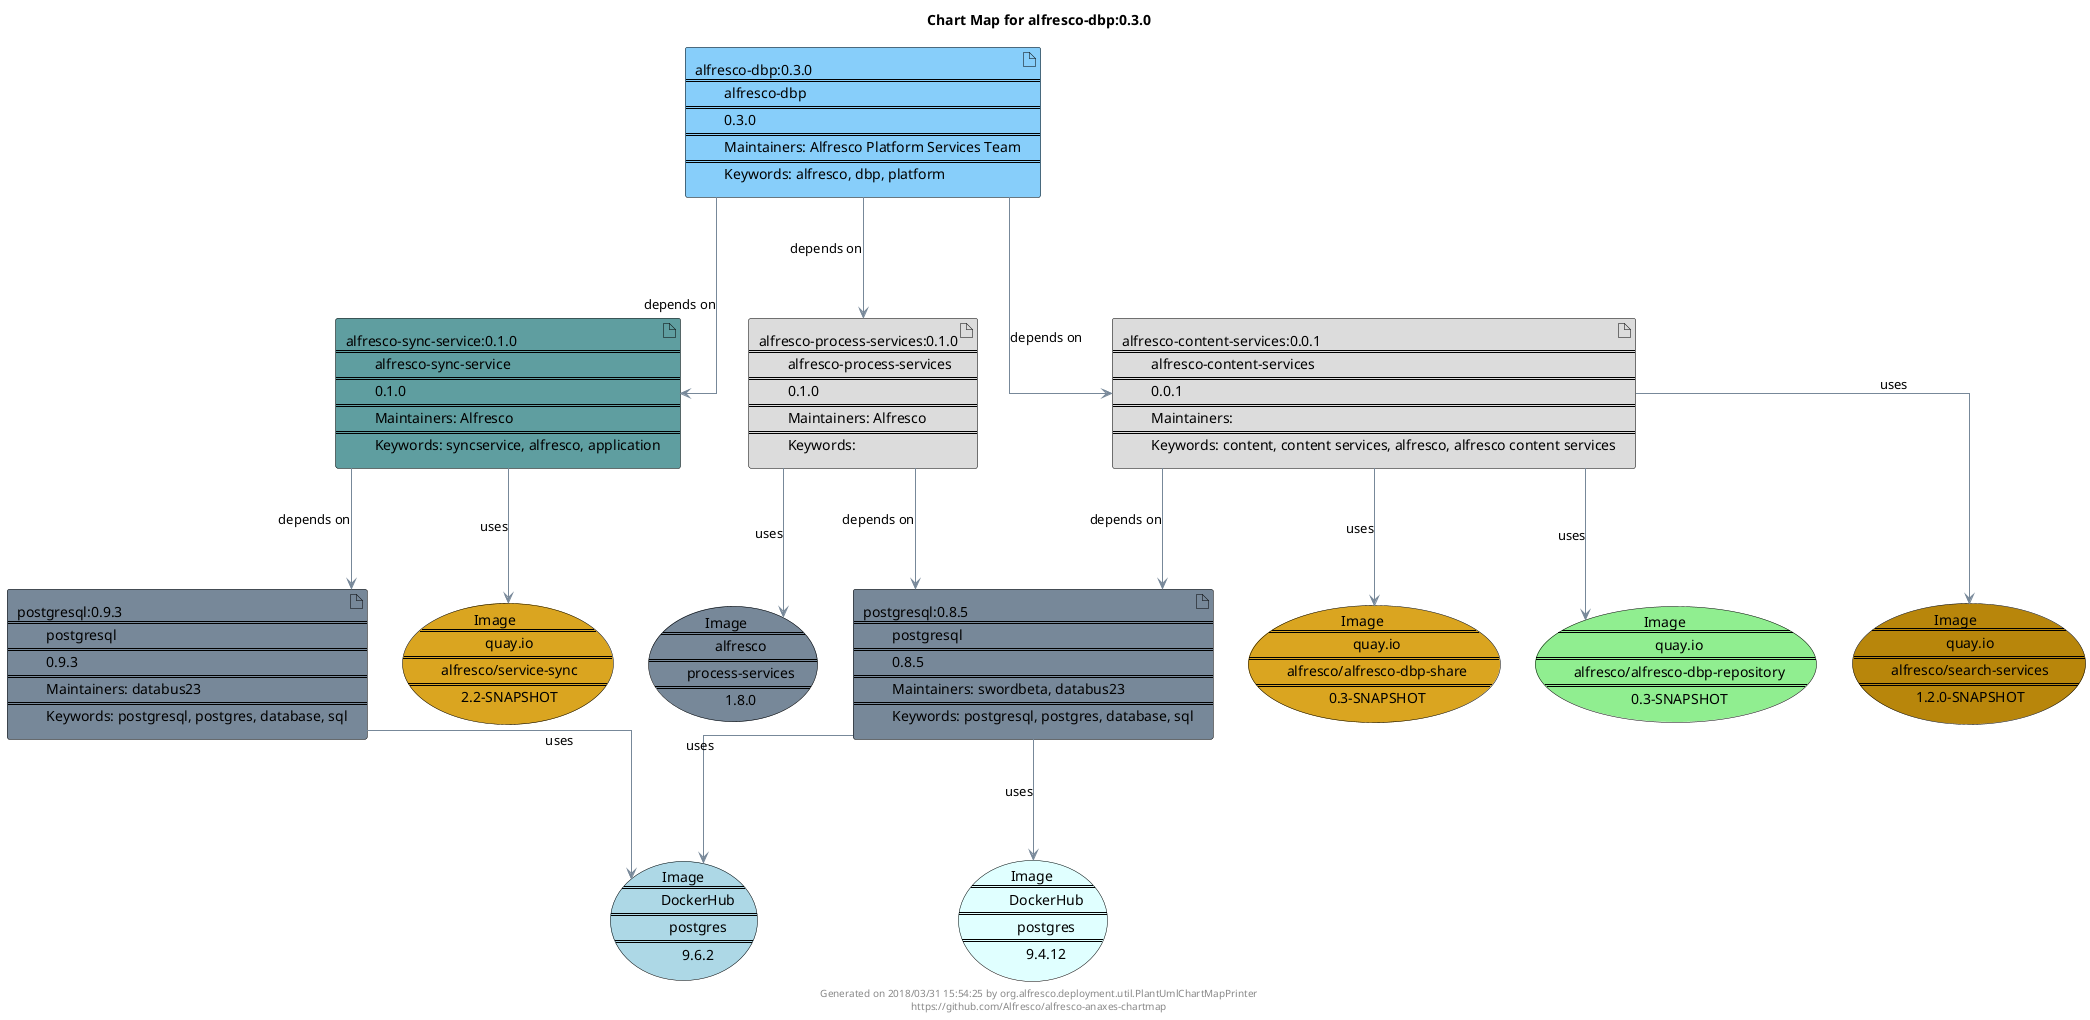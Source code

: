 @startuml
skinparam linetype ortho
skinparam backgroundColor white
skinparam usecaseBorderColor black
skinparam usecaseArrowColor LightSlateGray
skinparam artifactBorderColor black
skinparam artifactArrowColor LightSlateGray
title Chart Map for alfresco-dbp:0.3.0
'There are 6 referenced Helm Charts
artifact "alfresco-process-services:0.1.0\n====\n\talfresco-process-services\n====\n\t0.1.0\n====\n\tMaintainers: Alfresco\n====\n\tKeywords: " as alfresco_process_services_0_1_0 #Gainsboro
artifact "postgresql:0.9.3\n====\n\tpostgresql\n====\n\t0.9.3\n====\n\tMaintainers: databus23\n====\n\tKeywords: postgresql, postgres, database, sql" as postgresql_0_9_3 #LightSlateGray
artifact "alfresco-dbp:0.3.0\n====\n\talfresco-dbp\n====\n\t0.3.0\n====\n\tMaintainers: Alfresco Platform Services Team\n====\n\tKeywords: alfresco, dbp, platform" as alfresco_dbp_0_3_0 #LightSkyBlue
artifact "alfresco-sync-service:0.1.0\n====\n\talfresco-sync-service\n====\n\t0.1.0\n====\n\tMaintainers: Alfresco\n====\n\tKeywords: syncservice, alfresco, application" as alfresco_sync_service_0_1_0 #CadetBlue
artifact "alfresco-content-services:0.0.1\n====\n\talfresco-content-services\n====\n\t0.0.1\n====\n\tMaintainers: \n====\n\tKeywords: content, content services, alfresco, alfresco content services" as alfresco_content_services_0_0_1 #Gainsboro
artifact "postgresql:0.8.5\n====\n\tpostgresql\n====\n\t0.8.5\n====\n\tMaintainers: swordbeta, databus23\n====\n\tKeywords: postgresql, postgres, database, sql" as postgresql_0_8_5 #LightSlateGray
'There are 7 referenced Images
usecase "Image\n====\n\tDockerHub\n====\n\tpostgres\n====\n\t9.4.12" as postgres_9_4_12 #LightCyan
usecase "Image\n====\n\tquay.io\n====\n\talfresco/alfresco-dbp-share\n====\n\t0.3-SNAPSHOT" as quay_io_alfresco_alfresco_dbp_share_0_3_SNAPSHOT #GoldenRod
usecase "Image\n====\n\tDockerHub\n====\n\tpostgres\n====\n\t9.6.2" as postgres_9_6_2 #LightBlue
usecase "Image\n====\n\tquay.io\n====\n\talfresco/alfresco-dbp-repository\n====\n\t0.3-SNAPSHOT" as quay_io_alfresco_alfresco_dbp_repository_0_3_SNAPSHOT #LightGreen
usecase "Image\n====\n\tquay.io\n====\n\talfresco/search-services\n====\n\t1.2.0-SNAPSHOT" as quay_io_alfresco_search_services_1_2_0_SNAPSHOT #DarkGoldenRod
usecase "Image\n====\n\talfresco\n====\n\tprocess-services\n====\n\t1.8.0" as alfresco_process_services_1_8_0 #LightSlateGrey
usecase "Image\n====\n\tquay.io\n====\n\talfresco/service-sync\n====\n\t2.2-SNAPSHOT" as quay_io_alfresco_service_sync_2_2_SNAPSHOT #GoldenRod
alfresco_dbp_0_3_0--->alfresco_content_services_0_0_1:depends on
alfresco_content_services_0_0_1--->postgresql_0_8_5:depends on
alfresco_dbp_0_3_0--->alfresco_process_services_0_1_0:depends on
alfresco_process_services_0_1_0--->postgresql_0_8_5:depends on
alfresco_dbp_0_3_0--->alfresco_sync_service_0_1_0:depends on
alfresco_sync_service_0_1_0--->postgresql_0_9_3:depends on
alfresco_process_services_0_1_0--->alfresco_process_services_1_8_0:uses
postgresql_0_9_3--->postgres_9_6_2:uses
alfresco_sync_service_0_1_0--->quay_io_alfresco_service_sync_2_2_SNAPSHOT:uses
alfresco_content_services_0_0_1--->quay_io_alfresco_alfresco_dbp_repository_0_3_SNAPSHOT:uses
alfresco_content_services_0_0_1--->quay_io_alfresco_alfresco_dbp_share_0_3_SNAPSHOT:uses
alfresco_content_services_0_0_1--->quay_io_alfresco_search_services_1_2_0_SNAPSHOT:uses
postgresql_0_8_5--->postgres_9_4_12:uses
postgresql_0_8_5--->postgres_9_6_2:uses
center footer Generated on 2018/03/31 15:54:25 by org.alfresco.deployment.util.PlantUmlChartMapPrinter\nhttps://github.com/Alfresco/alfresco-anaxes-chartmap
@enduml
